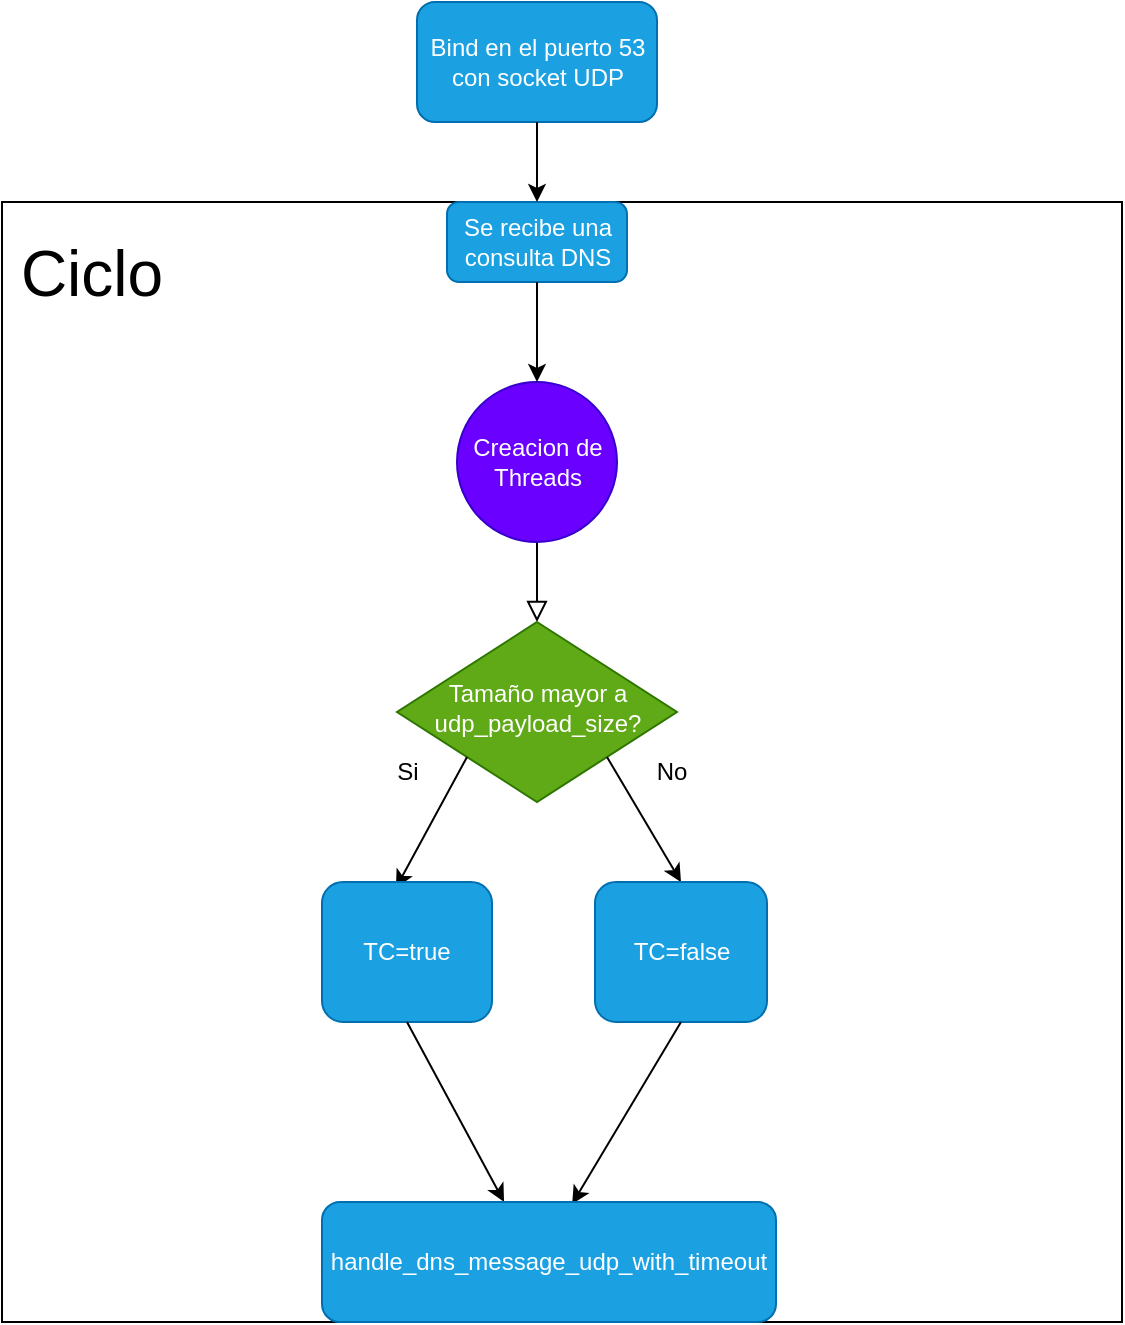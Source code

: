 <mxfile version="28.2.7">
  <diagram id="C5RBs43oDa-KdzZeNtuy" name="Page-1">
    <mxGraphModel dx="1426" dy="757" grid="1" gridSize="10" guides="1" tooltips="1" connect="1" arrows="1" fold="1" page="1" pageScale="1" pageWidth="827" pageHeight="1169" math="0" shadow="0">
      <root>
        <mxCell id="WIyWlLk6GJQsqaUBKTNV-0" />
        <mxCell id="WIyWlLk6GJQsqaUBKTNV-1" parent="WIyWlLk6GJQsqaUBKTNV-0" />
        <mxCell id="yLszhl0m3aLbfF8DqAPg-23" value="" style="whiteSpace=wrap;html=1;aspect=fixed;fillColor=none;" vertex="1" parent="WIyWlLk6GJQsqaUBKTNV-1">
          <mxGeometry x="120" y="100" width="560" height="560" as="geometry" />
        </mxCell>
        <mxCell id="WIyWlLk6GJQsqaUBKTNV-2" value="" style="rounded=0;html=1;jettySize=auto;orthogonalLoop=1;fontSize=11;endArrow=block;endFill=0;endSize=8;strokeWidth=1;shadow=0;labelBackgroundColor=none;edgeStyle=orthogonalEdgeStyle;" parent="WIyWlLk6GJQsqaUBKTNV-1" source="yLszhl0m3aLbfF8DqAPg-16" target="WIyWlLk6GJQsqaUBKTNV-6" edge="1">
          <mxGeometry relative="1" as="geometry" />
        </mxCell>
        <mxCell id="WIyWlLk6GJQsqaUBKTNV-3" value="Se recibe una consulta DNS" style="rounded=1;whiteSpace=wrap;html=1;fontSize=12;glass=0;strokeWidth=1;shadow=0;fillColor=#1ba1e2;fontColor=#ffffff;strokeColor=#006EAF;" parent="WIyWlLk6GJQsqaUBKTNV-1" vertex="1">
          <mxGeometry x="342.5" y="100" width="90" height="40" as="geometry" />
        </mxCell>
        <mxCell id="WIyWlLk6GJQsqaUBKTNV-6" value="&lt;font&gt;Tamaño mayor a udp_payload_size?&lt;/font&gt;" style="rhombus;whiteSpace=wrap;html=1;shadow=0;fontFamily=Helvetica;fontSize=12;align=center;strokeWidth=1;spacing=6;spacingTop=-4;fillColor=#60a917;fontColor=#ffffff;strokeColor=#2D7600;" parent="WIyWlLk6GJQsqaUBKTNV-1" vertex="1">
          <mxGeometry x="317.5" y="310" width="140" height="90" as="geometry" />
        </mxCell>
        <mxCell id="yLszhl0m3aLbfF8DqAPg-0" value="" style="endArrow=classic;html=1;rounded=0;exitX=0;exitY=1;exitDx=0;exitDy=0;entryX=0.435;entryY=0.043;entryDx=0;entryDy=0;entryPerimeter=0;" edge="1" parent="WIyWlLk6GJQsqaUBKTNV-1" source="WIyWlLk6GJQsqaUBKTNV-6" target="yLszhl0m3aLbfF8DqAPg-5">
          <mxGeometry width="50" height="50" relative="1" as="geometry">
            <mxPoint x="452.5" y="470" as="sourcePoint" />
            <mxPoint x="322.5" y="420" as="targetPoint" />
          </mxGeometry>
        </mxCell>
        <mxCell id="yLszhl0m3aLbfF8DqAPg-1" value="Si" style="text;html=1;whiteSpace=wrap;strokeColor=none;fillColor=none;align=center;verticalAlign=middle;rounded=0;" vertex="1" parent="WIyWlLk6GJQsqaUBKTNV-1">
          <mxGeometry x="292.5" y="370" width="60" height="30" as="geometry" />
        </mxCell>
        <mxCell id="yLszhl0m3aLbfF8DqAPg-2" value="No" style="text;html=1;whiteSpace=wrap;strokeColor=none;fillColor=none;align=center;verticalAlign=middle;rounded=0;" vertex="1" parent="WIyWlLk6GJQsqaUBKTNV-1">
          <mxGeometry x="424.5" y="370" width="60" height="30" as="geometry" />
        </mxCell>
        <mxCell id="yLszhl0m3aLbfF8DqAPg-3" value="" style="endArrow=classic;html=1;rounded=0;exitX=1;exitY=1;exitDx=0;exitDy=0;entryX=0.5;entryY=0;entryDx=0;entryDy=0;" edge="1" parent="WIyWlLk6GJQsqaUBKTNV-1" source="WIyWlLk6GJQsqaUBKTNV-6" target="yLszhl0m3aLbfF8DqAPg-6">
          <mxGeometry width="50" height="50" relative="1" as="geometry">
            <mxPoint x="442.5" y="490" as="sourcePoint" />
            <mxPoint x="452.5" y="420" as="targetPoint" />
          </mxGeometry>
        </mxCell>
        <mxCell id="yLszhl0m3aLbfF8DqAPg-5" value="TC=true" style="rounded=1;whiteSpace=wrap;html=1;fontSize=12;glass=0;strokeWidth=1;shadow=0;fillColor=#1ba1e2;fontColor=#ffffff;strokeColor=#006EAF;" vertex="1" parent="WIyWlLk6GJQsqaUBKTNV-1">
          <mxGeometry x="280" y="440" width="85" height="70" as="geometry" />
        </mxCell>
        <mxCell id="yLszhl0m3aLbfF8DqAPg-6" value="TC=false" style="rounded=1;whiteSpace=wrap;html=1;fontSize=12;glass=0;strokeWidth=1;shadow=0;fillColor=#1ba1e2;fontColor=#ffffff;strokeColor=#006EAF;" vertex="1" parent="WIyWlLk6GJQsqaUBKTNV-1">
          <mxGeometry x="416.5" y="440" width="86" height="70" as="geometry" />
        </mxCell>
        <mxCell id="yLszhl0m3aLbfF8DqAPg-7" value="" style="endArrow=classic;html=1;rounded=0;exitX=0.5;exitY=1;exitDx=0;exitDy=0;entryX=0.401;entryY=0;entryDx=0;entryDy=0;entryPerimeter=0;" edge="1" parent="WIyWlLk6GJQsqaUBKTNV-1" source="yLszhl0m3aLbfF8DqAPg-5" target="yLszhl0m3aLbfF8DqAPg-9">
          <mxGeometry width="50" height="50" relative="1" as="geometry">
            <mxPoint x="452.5" y="470" as="sourcePoint" />
            <mxPoint x="372.5" y="540" as="targetPoint" />
          </mxGeometry>
        </mxCell>
        <mxCell id="yLszhl0m3aLbfF8DqAPg-8" value="" style="endArrow=classic;html=1;rounded=0;exitX=0.5;exitY=1;exitDx=0;exitDy=0;entryX=0.551;entryY=0.017;entryDx=0;entryDy=0;entryPerimeter=0;" edge="1" parent="WIyWlLk6GJQsqaUBKTNV-1" source="yLszhl0m3aLbfF8DqAPg-6" target="yLszhl0m3aLbfF8DqAPg-9">
          <mxGeometry width="50" height="50" relative="1" as="geometry">
            <mxPoint x="452.5" y="470" as="sourcePoint" />
            <mxPoint x="402.5" y="540" as="targetPoint" />
          </mxGeometry>
        </mxCell>
        <mxCell id="yLszhl0m3aLbfF8DqAPg-9" value="handle_dns_message_udp_with_timeout" style="rounded=1;whiteSpace=wrap;html=1;fontSize=12;glass=0;strokeWidth=1;shadow=0;fillColor=#1ba1e2;fontColor=#ffffff;strokeColor=#006EAF;" vertex="1" parent="WIyWlLk6GJQsqaUBKTNV-1">
          <mxGeometry x="280" y="600" width="227" height="60" as="geometry" />
        </mxCell>
        <mxCell id="yLszhl0m3aLbfF8DqAPg-17" value="&lt;span style=&quot;font-size: 32px;&quot;&gt;Ciclo&lt;/span&gt;" style="text;html=1;whiteSpace=wrap;strokeColor=none;fillColor=none;align=center;verticalAlign=middle;rounded=0;" vertex="1" parent="WIyWlLk6GJQsqaUBKTNV-1">
          <mxGeometry x="130" y="100" width="70" height="71" as="geometry" />
        </mxCell>
        <mxCell id="yLszhl0m3aLbfF8DqAPg-18" value="Bind en el puerto 53 con socket UDP" style="rounded=1;whiteSpace=wrap;html=1;fillColor=#1ba1e2;fontColor=#ffffff;strokeColor=#006EAF;" vertex="1" parent="WIyWlLk6GJQsqaUBKTNV-1">
          <mxGeometry x="327.5" width="120" height="60" as="geometry" />
        </mxCell>
        <mxCell id="yLszhl0m3aLbfF8DqAPg-20" value="" style="endArrow=classic;html=1;rounded=0;exitX=0.5;exitY=1;exitDx=0;exitDy=0;entryX=0.5;entryY=0;entryDx=0;entryDy=0;" edge="1" parent="WIyWlLk6GJQsqaUBKTNV-1" source="yLszhl0m3aLbfF8DqAPg-18" target="WIyWlLk6GJQsqaUBKTNV-3">
          <mxGeometry width="50" height="50" relative="1" as="geometry">
            <mxPoint x="390" y="360" as="sourcePoint" />
            <mxPoint x="440" y="310" as="targetPoint" />
          </mxGeometry>
        </mxCell>
        <mxCell id="yLszhl0m3aLbfF8DqAPg-16" value="Creacion de Threads" style="ellipse;whiteSpace=wrap;html=1;aspect=fixed;fillColor=#6a00ff;fontColor=#ffffff;strokeColor=#3700CC;" vertex="1" parent="WIyWlLk6GJQsqaUBKTNV-1">
          <mxGeometry x="347.5" y="190" width="80" height="80" as="geometry" />
        </mxCell>
        <mxCell id="yLszhl0m3aLbfF8DqAPg-25" value="" style="endArrow=classic;html=1;rounded=0;exitX=0.5;exitY=1;exitDx=0;exitDy=0;" edge="1" parent="WIyWlLk6GJQsqaUBKTNV-1" source="WIyWlLk6GJQsqaUBKTNV-3" target="yLszhl0m3aLbfF8DqAPg-16">
          <mxGeometry width="50" height="50" relative="1" as="geometry">
            <mxPoint x="470" y="180" as="sourcePoint" />
            <mxPoint x="470" y="220" as="targetPoint" />
          </mxGeometry>
        </mxCell>
      </root>
    </mxGraphModel>
  </diagram>
</mxfile>

